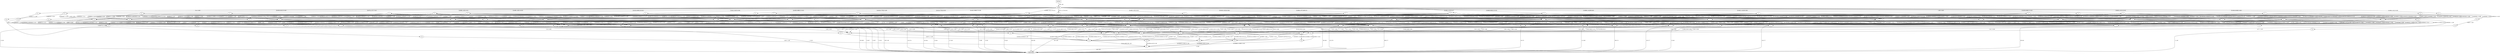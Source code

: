 digraph G {
  0 [label="T_1"];
  1 [label="T_1"];
  2 [label="T_1"];
  3 [label="T_1"];
  4 [label="T_1"];
  5 [label="T_1"];
  6 [label="T_1"];
  7 [label="T_1"];
  8 [label="T_1"];
  9 [label="T_1"];
  10 [label="T_1"];
  11 [label="T_1"];
  12 [label="T_1"];
  13 [label="T_1"];
  14 [label="T_1"];
  15 [label="T_1"];
  16 [label="T_1"];
  17 [label="T_1"];
  18 [label="T_1"];
  19 [label="T_1"];
  20 [label="T_1"];
  21 [label="T_1"];
  22 [label="T_1"];
  23 [label="T_1"];
  24 [label="T_1"];
  25 [label="T_3"];
  26 [label="T_3"];
  27 [label="T_3"];
  28 [label="T_3"];
  29 [label="T_3"];
  30 [label="T_3"];
  31 [label="T_3"];
  32 [label="T_3"];
  33 [label="T_3"];
  34 [label="T_3"];
  35 [label="T_3"];
  36 [label="T_3"];
  37 [label="T_3"];
  38 [label="T_3"];
  39 [label="T_3"];
  40 [label="T_3"];
  41 [label="T_3"];
  42 [label="T_3"];
  43 [label="T_3"];
  44 [label="T_3"];
  45 [label="T_3"];
  46 [label="T_3"];
  47 [label="T_3"];
  48 [label="T_3"];
  49 [label="T_3"];
  50 [label="T_3"];
  51 [label="T_3"];
  52 [label="T_3"];
  53 [label="T_3"];
  54 [label="T_3"];
  55 [label="T_3"];
  56 [label="T_3"];
  57 [label="T_4"];
  58 [label="T_4"];
  59 [label="T_4"];
  60 [label="T_4"];
  61 [label="T_4"];
  62 [label="T_4"];
  63 [label="T_4"];
  64 [label="T_4"];
  65 [label="T_4"];
  66 [label="T_4"];
  67 [label="T_4"];
  68 [label="T_4"];
  69 [label="T_4"];
  70 [label="T_4"];
  71 [label="T_4"];
  72 [label="T_4"];
  73 [label="T_4"];
  74 [label="T_4"];
  75 [label="T_4"];
  76 [label="T_4"];
  77 [label="T_4"];
  78 [label="T_4"];
  79 [label="T_4"];
  80 [label="T_4"];
  81 [label="T_4"];
  82 [label="T_4"];
  83 [label="T_4"];
  84 [label="T_4"];
  85 [label="T_4"];
  86 [label="T_4"];
  87 [label="T_4"];
  88 [label="T_5"];
  89 [label="T_5"];
  90 [label="T_5"];
  91 [label="T_5"];
  92 [label="T_5"];
  93 [label="T_5"];
  94 [label="T_5"];
  95 [label="T_5"];
  96 [label="T_5"];
  97 [label="T_5"];
  98 [label="T_6"];
  99 [label="T_6"];
  100 [label="T_6"];
  101 [label="T_6"];
  102 [label="T_6"];
  103 [label="T_7"];
  104 [label="initial"];
  105 [label="TERMINAL",shape=diamond];
  106 [label="INITIAL",shape=box];
0->29 [label="0.000277 1 1.00"];
1->54 [label="0.000498 1 1.00"];
2->41 [label="0.000313 1 0.33"];
2->46 [label="[0.000301,0.000419] 2 0.67"];
3->27 [label="0.000292 1 0.50"];
3->53 [label="0.000402 1 0.50"];
4->35 [label="0.0003 1 0.50"];
4->28 [label="0.000361 1 0.50"];
5->56 [label="0.000276 1 0.25"];
5->39 [label="1.32 1 0.25"];
5->54 [label="[0.000265,0.000452] 2 0.50"];
6->54 [label="0.000283 1 0.25"];
6->37 [label="0.000426 1 0.25"];
6->39 [label="[0.000296,0.000377] 2 0.50"];
7->26 [label="0.000253 1 0.33"];
7->36 [label="0.000291 1 0.33"];
7->39 [label="1.39 1 0.33"];
8->51 [label="0.000294 1 0.14"];
8->25 [label="0.000356 1 0.14"];
8->50 [label="[0.000247,0.000258] 2 0.29"];
8->56 [label="[0.000301,0.000487] 3 0.43"];
9->54 [label="0.000279 1 0.25"];
9->56 [label="0.000315 1 0.25"];
9->50 [label="0.000477 1 0.25"];
9->48 [label="0.000531 1 0.25"];
10->45 [label="0.000294 1 0.13"];
10->43 [label="0.000374 1 0.13"];
10->48 [label="0.000442 1 0.13"];
10->46 [label="[0.000291,0.000293] 2 0.25"];
10->56 [label="[0.000274,0.000378] 3 0.38"];
11->35 [label="0.000231 1 0.07"];
11->40 [label="0.000311 1 0.07"];
11->53 [label="0.000315 1 0.07"];
11->39 [label="0.000515 1 0.07"];
11->51 [label="[0.000283,0.000298] 2 0.14"];
11->56 [label="[0.000235,0.000711] 4 0.29"];
11->54 [label="[0.000239,0.000301] 4 0.29"];
12->49 [label="0.000243 1 0.08"];
12->42 [label="0.000261 1 0.08"];
12->32 [label="0.000318 1 0.08"];
12->54 [label="[0.000226,0.000312] 2 0.15"];
12->53 [label="[0.00026,0.000291] 2 0.15"];
12->56 [label="[0.000292,0.000313] 2 0.15"];
12->55 [label="[0.000276,0.000349] 4 0.31"];
13->50 [label="0.000279 1 0.08"];
13->46 [label="0.000292 1 0.08"];
13->48 [label="0.000302 1 0.08"];
13->49 [label="0.00045 1 0.08"];
13->53 [label="0.883 2 0.15"];
13->56 [label="[0.000278,0.000342] 3 0.23"];
13->54 [label="[0.000283,0.000603] 4 0.31"];
14->53 [label="0.000307 1 0.02"];
14->49 [label="0.000341 1 0.02"];
14->45 [label="[0.000252,0.000381] 3 0.05"];
14->39 [label="[0.000258,0.000268] 3 0.05"];
14->52 [label="[0.000251,0.000551] 8 0.14"];
14->54 [label="[0.000203,0.000608] 19 0.33"];
14->56 [label="[0.000245,0.000618] 22 0.38"];
14->57 [label="0.00044 1 0.02"];
15->50 [label="0.000304 1 0.08"];
15->55 [label="0.000307 1 0.08"];
15->32 [label="0.000311 1 0.08"];
15->44 [label="0.000323 1 0.08"];
15->53 [label="0.000372 1 0.08"];
15->56 [label="[0.000276,0.000305] 2 0.17"];
15->39 [label="[0.928,0.934] 2 0.17"];
15->54 [label="[0.000252,0.000262] 3 0.25"];
16->43 [label="0.000235 1 0.08"];
16->47 [label="0.000241 1 0.08"];
16->41 [label="0.000246 1 0.08"];
16->49 [label="0.000295 1 0.08"];
16->52 [label="0.00039 1 0.08"];
16->36 [label="0.000399 1 0.08"];
16->56 [label="[0.000208,0.00029] 2 0.17"];
16->54 [label="[0.000262,0.000369] 2 0.17"];
16->33 [label="[0.0003,0.892] 2 0.17"];
17->36 [label="0.000271 1 0.06"];
17->41 [label="0.00035 1 0.06"];
17->43 [label="0.000382 1 0.06"];
17->38 [label="0.000431 1 0.06"];
17->47 [label="0.000665 1 0.06"];
17->45 [label="0.000983 1 0.06"];
17->39 [label="0.835 1 0.06"];
17->51 [label="[0.000285,0.000309] 2 0.11"];
17->53 [label="[0.000223,0.82] 3 0.17"];
17->56 [label="[0.000291,0.00043] 3 0.17"];
17->54 [label="[0.000322,0.000383] 3 0.17"];
18->45 [label="0.000182 1 0.01"];
18->46 [label="0.000451 1 0.01"];
18->39 [label="[0.000237,0.000241] 2 0.03"];
18->52 [label="[0.000245,0.000436] 2 0.03"];
18->42 [label="[0.000252,0.000292] 2 0.03"];
18->48 [label="[0.000249,0.000333] 3 0.04"];
18->51 [label="[0.000262,0.000356] 3 0.04"];
18->47 [label="[0.000231,0.000535] 4 0.06"];
18->53 [label="[0.000243,0.000329] 4 0.06"];
18->54 [label="[0.000242,0.000339] 9 0.13"];
18->56 [label="[0.00025,0.000477] 17 0.25"];
18->55 [label="[0.000246,0.000351] 21 0.30"];
19->39 [label="0.000257 1 0.03"];
19->45 [label="0.000267 1 0.03"];
19->50 [label="0.000267 1 0.03"];
19->52 [label="0.000289 1 0.03"];
19->40 [label="0.000309 1 0.03"];
19->37 [label="0.000319 1 0.03"];
19->53 [label="[0.00025,0.000267] 2 0.06"];
19->43 [label="[0.000265,0.000329] 2 0.06"];
19->48 [label="[0.000285,0.000305] 2 0.06"];
19->55 [label="[0.00024,0.000526] 5 0.16"];
19->56 [label="[0.000265,0.000527] 5 0.16"];
19->54 [label="[0.000239,0.296] 9 0.29"];
20->39 [label="0.000244 1 0.02"];
20->51 [label="0.000245 1 0.02"];
20->40 [label="0.000315 1 0.02"];
20->43 [label="0.000458 1 0.02"];
20->49 [label="0.29 1 0.02"];
20->47 [label="[0.000291,0.000294] 2 0.05"];
20->31 [label="[0.000291,0.00032] 2 0.05"];
20->46 [label="[0.000311,0.000408] 2 0.05"];
20->52 [label="[0.000239,0.000331] 3 0.07"];
20->53 [label="[0.000254,0.000486] 5 0.12"];
20->56 [label="[0.000256,0.000442] 7 0.17"];
20->54 [label="[0.000257,0.000534] 7 0.17"];
20->55 [label="[0.000242,0.000314] 8 0.20"];
21->33 [label="0.000284 1 0.01"];
21->34 [label="[0.000234,0.000322] 2 0.01"];
21->45 [label="[0.000235,0.000267] 2 0.01"];
21->49 [label="[0.000326,0.000346] 2 0.01"];
21->41 [label="[0.000288,0.000534] 3 0.02"];
21->48 [label="[0.00024,0.000327] 4 0.02"];
21->51 [label="[0.000205,0.000452] 6 0.04"];
21->52 [label="[0.000255,0.000375] 6 0.04"];
21->39 [label="[0.000232,0.000368] 7 0.04"];
21->53 [label="[0.000272,0.323] 9 0.05"];
21->50 [label="[0.000247,0.000612] 10 0.06"];
21->54 [label="[0.00024,0.000535] 28 0.16"];
21->56 [label="[0.000225,0.000447] 39 0.23"];
21->55 [label="[0.000158,0.000534] 51 0.30"];
22->43 [label="0.000275 1 0.02"];
22->40 [label="0.000325 1 0.02"];
22->48 [label="0.000451 1 0.02"];
22->42 [label="0.000809 1 0.02"];
22->47 [label="[0.000246,0.000285] 2 0.03"];
22->41 [label="[0.000275,0.000336] 2 0.03"];
22->45 [label="[0.000279,0.000376] 2 0.03"];
22->49 [label="[0.000284,0.000307] 2 0.03"];
22->46 [label="[0.000201,0.000335] 3 0.05"];
22->52 [label="[0.000275,0.000406] 3 0.05"];
22->53 [label="[0.000244,0.000323] 5 0.08"];
22->55 [label="[0.000193,0.000537] 7 0.11"];
22->54 [label="[0.000251,0.000444] 12 0.19"];
22->56 [label="[0.00025,0.00048] 20 0.32"];
23->33 [label="0.000267 1 0.01"];
23->48 [label="0.000432 1 0.01"];
23->35 [label="[0.000229,0.000463] 2 0.01"];
23->45 [label="[0.00027,0.000277] 2 0.01"];
23->50 [label="[0.000315,0.0004] 2 0.01"];
23->34 [label="[0.000331,0.851] 2 0.01"];
23->52 [label="[0.000366,0.00046] 2 0.01"];
23->44 [label="[0.000223,0.000385] 3 0.02"];
23->46 [label="[0.000233,0.000338] 3 0.02"];
23->41 [label="[0.000263,0.000555] 3 0.02"];
23->42 [label="[0.000231,0.000313] 5 0.03"];
23->51 [label="[0.000264,0.000348] 5 0.03"];
23->49 [label="[0.000276,0.000317] 5 0.03"];
23->39 [label="[0.000286,0.000651] 5 0.03"];
23->47 [label="[0.000286,0.000597] 5 0.03"];
23->53 [label="[0.000215,0.000389] 15 0.09"];
23->54 [label="[0.000288,0.000701] 22 0.13"];
23->55 [label="[0.000243,0.000807] 33 0.20"];
23->56 [label="[0.000215,0.000747] 53 0.31"];
24->49 [label="0.000304 1 0.01"];
24->50 [label="0.000314 1 0.01"];
24->45 [label="0.000426 1 0.01"];
24->33 [label="0.915 1 0.01"];
24->46 [label="[0.000204,0.000302] 2 0.03"];
24->51 [label="[0.000205,0.000324] 2 0.03"];
24->52 [label="[0.000292,0.000296] 2 0.03"];
24->43 [label="[0.000319,0.000392] 2 0.03"];
24->38 [label="[0.000226,0.000285] 3 0.04"];
24->32 [label="[0.000232,0.000309] 3 0.04"];
24->37 [label="[0.000245,0.000335] 3 0.04"];
24->53 [label="[0.000252,0.000405] 3 0.04"];
24->44 [label="[0.000253,0.00032] 3 0.04"];
24->48 [label="[0.000269,0.000303] 3 0.04"];
24->40 [label="[0.000247,0.969] 4 0.05"];
24->47 [label="[0.00025,0.000415] 4 0.05"];
24->56 [label="[0.000238,0.00038] 11 0.15"];
24->54 [label="[0.000213,0.000437] 12 0.16"];
24->55 [label="[0.000264,0.000639] 14 0.19"];
25->58 [label="0.000332 1 1.00"];
26->60 [label="0.000772 1 1.00"];
27->79 [label="0.408 1 1.00"];
28->59 [label="0.481 1 1.00"];
29->61 [label="2.61 1 1.00"];
30->105 [label=" 1 1.00"];
31->67 [label="0.000588 1 0.50"];
31->87 [label="0.576 1 0.50"];
32->86 [label="0.0621 1 0.20"];
32->87 [label="[0.000369,0.000716] 2 0.40"];
32->80 [label="[0.000374,0.00039] 2 0.40"];
33->87 [label="0.0671 1 0.20"];
33->85 [label="[0.000242,0.000349] 2 0.40"];
33->61 [label="[0.000295,0.363] 2 0.40"];
34->77 [label="0.000408 1 0.25"];
34->84 [label="0.456 1 0.25"];
34->87 [label="[0.000301,0.0782] 2 0.50"];
35->87 [label="0.36 1 0.25"];
35->62 [label="0.426 1 0.25"];
35->85 [label="[0.37,0.468] 2 0.50"];
36->63 [label="0.000377 1 0.33"];
36->61 [label="0.000624 1 0.33"];
36->81 [label="0.401 1 0.33"];
37->76 [label="0.000306 1 0.20"];
37->77 [label="0.000351 1 0.20"];
37->74 [label="0.000443 1 0.20"];
37->87 [label="[0.000353,0.000399] 2 0.40"];
38->87 [label="0.000412 1 0.25"];
38->69 [label="0.000463 1 0.25"];
38->82 [label="0.000477 1 0.25"];
38->76 [label="0.465 1 0.25"];
39->84 [label="0.0905 1 0.04"];
39->63 [label="[0.00035,0.000453] 2 0.07"];
39->61 [label="[0.000313,0.0607] 5 0.19"];
39->70 [label="[0.000325,0.0668] 5 0.19"];
39->87 [label="[0.000245,0.000574] 14 0.52"];
40->83 [label="0.00033 1 0.13"];
40->74 [label="0.000374 1 0.13"];
40->61 [label="0.0734 1 0.13"];
40->75 [label="[0.000402,0.000404] 2 0.25"];
40->87 [label="[0.000275,0.0603] 3 0.38"];
41->77 [label="0.000322 1 0.09"];
41->72 [label="0.000445 1 0.09"];
41->85 [label="0.627 1 0.09"];
41->61 [label="[0.000264,0.000294] 2 0.18"];
41->86 [label="[0.000349,0.000464] 2 0.18"];
41->87 [label="[0.000361,0.448] 4 0.36"];
42->78 [label="0.000299 1 0.11"];
42->72 [label="0.000342 1 0.11"];
42->85 [label="0.381 1 0.11"];
42->64 [label="0.56 1 0.11"];
42->77 [label="[0.000311,0.423] 2 0.22"];
42->87 [label="[0.000314,0.0743] 3 0.33"];
43->81 [label="0.000327 1 0.11"];
43->75 [label="0.000357 1 0.11"];
43->72 [label="0.000411 1 0.11"];
43->85 [label="0.00049 1 0.11"];
43->87 [label="[0.000397,0.476] 2 0.22"];
43->61 [label="[0.000354,0.000373] 3 0.33"];
44->87 [label="0.000336 1 0.14"];
44->79 [label="0.000342 1 0.14"];
44->84 [label="0.000378 1 0.14"];
44->66 [label="0.433 1 0.14"];
44->72 [label="0.522 1 0.14"];
44->83 [label="[0.000325,0.000366] 2 0.29"];
45->63 [label="0.000392 1 0.07"];
45->77 [label="0.0549 1 0.07"];
45->87 [label="0.0758 1 0.07"];
45->82 [label="[0.000392,0.477] 2 0.14"];
45->61 [label="[0.000288,0.169] 3 0.21"];
45->70 [label="[0.000338,0.44] 3 0.21"];
45->85 [label="[0.000339,0.452] 3 0.21"];
46->77 [label="0.000302 1 0.06"];
46->76 [label="0.000314 1 0.06"];
46->61 [label="0.0517 1 0.06"];
46->73 [label="0.51 1 0.06"];
46->86 [label="0.531 1 0.06"];
46->67 [label="0.544 1 0.06"];
46->85 [label="[0.000324,0.421] 4 0.25"];
46->87 [label="[0.000318,0.0981] 6 0.38"];
47->82 [label="0.000385 1 0.05"];
47->78 [label="0.000427 1 0.05"];
47->62 [label="0.411 1 0.05"];
47->71 [label="0.465 1 0.05"];
47->70 [label="[0.000372,0.44] 2 0.11"];
47->86 [label="[0.392,0.565] 2 0.11"];
47->85 [label="[0.397,0.405] 2 0.11"];
47->69 [label="[0.000327,0.000737] 3 0.16"];
47->87 [label="[0.000325,0.000801] 6 0.32"];
48->71 [label="0.000347 1 0.06"];
48->70 [label="0.000376 1 0.06"];
48->63 [label="0.0648 1 0.06"];
48->77 [label="0.42 1 0.06"];
48->82 [label="[0.000289,0.000328] 2 0.12"];
48->73 [label="[0.00041,0.0683] 2 0.12"];
48->86 [label="[0.000463,0.419] 2 0.12"];
48->61 [label="[0.000236,0.000442] 3 0.18"];
48->87 [label="[0.000236,0.00056] 4 0.24"];
49->85 [label="0.000322 1 0.07"];
49->71 [label="0.000369 1 0.07"];
49->82 [label="0.0004 1 0.07"];
49->86 [label="0.000575 1 0.07"];
49->77 [label="0.438 1 0.07"];
49->80 [label="0.444 1 0.07"];
49->70 [label="[0.000387,0.0809] 2 0.13"];
49->61 [label="[0.000406,0.078] 3 0.20"];
49->87 [label="[0.000232,0.000504] 4 0.27"];
50->78 [label="0.000307 1 0.05"];
50->66 [label="0.000322 1 0.05"];
50->83 [label="0.000375 1 0.05"];
50->61 [label="0.000489 1 0.05"];
50->70 [label="0.415 1 0.05"];
50->65 [label="0.514 1 0.05"];
50->85 [label="[0.000418,0.00042] 2 0.11"];
50->86 [label="[0.000427,0.412] 3 0.16"];
50->82 [label="[0.000331,0.402] 4 0.21"];
50->87 [label="[0.000423,0.556] 4 0.21"];
51->77 [label="0.000347 1 0.05"];
51->71 [label="0.0608 1 0.05"];
51->64 [label="0.0852 1 0.05"];
51->86 [label="0.46 1 0.05"];
51->83 [label="0.466 1 0.05"];
51->62 [label="0.47 1 0.05"];
51->61 [label="[0.0003,0.093] 2 0.09"];
51->76 [label="[0.000391,0.0686] 2 0.09"];
51->85 [label="[0.000336,0.474] 3 0.14"];
51->70 [label="[0.000394,0.478] 4 0.18"];
51->87 [label="[0.000278,0.0744] 5 0.23"];
52->78 [label="0.000333 1 0.04"];
52->77 [label="0.000359 1 0.04"];
52->62 [label="0.00036 1 0.04"];
52->70 [label="0.000376 1 0.04"];
52->72 [label="0.000379 1 0.04"];
52->80 [label="0.392 1 0.04"];
52->61 [label="0.542 1 0.04"];
52->71 [label="[0.000258,0.000504] 2 0.07"];
52->85 [label="[0.000354,0.42] 2 0.07"];
52->86 [label="[0.000354,0.061] 2 0.07"];
52->82 [label="[0.000274,0.466] 5 0.18"];
52->87 [label="[0.00031,0.435] 10 0.36"];
53->64 [label="0.000317 1 0.02"];
53->62 [label="0.000329 1 0.02"];
53->63 [label="0.000361 1 0.02"];
53->65 [label="0.000476 1 0.02"];
53->83 [label="[0.000287,0.14] 2 0.04"];
53->70 [label="[0.000334,0.000349] 2 0.04"];
53->84 [label="[0.000362,0.000371] 2 0.04"];
53->71 [label="[0.000285,0.0713] 3 0.06"];
53->82 [label="[0.000464,0.000641] 3 0.06"];
53->85 [label="[0.000298,0.000679] 6 0.11"];
53->86 [label="[0.000255,0.00053] 9 0.17"];
53->61 [label="[0.000255,0.589] 9 0.17"];
53->87 [label="[0.000245,0.0718] 14 0.26"];
54->62 [label="0.000488 1 0.01"];
54->65 [label="0.000546 1 0.01"];
54->73 [label="[0.000307,0.000483] 2 0.01"];
54->83 [label="[0.000314,0.000434] 2 0.01"];
54->64 [label="[0.000496,0.0844] 2 0.01"];
54->71 [label="[0.000291,0.000577] 3 0.02"];
54->78 [label="[0.00052,0.536] 3 0.02"];
54->72 [label="[0.000268,0.0701] 4 0.03"];
54->84 [label="[0.00027,0.456] 6 0.04"];
54->77 [label="[0.000313,0.461] 7 0.05"];
54->82 [label="[0.000351,0.454] 9 0.06"];
54->70 [label="[0.00029,0.588] 10 0.07"];
54->86 [label="[0.000271,0.0875] 14 0.10"];
54->61 [label="[0.000273,0.425] 14 0.10"];
54->85 [label="[0.000287,0.104] 16 0.11"];
54->87 [label="[0.000257,0.538] 47 0.33"];
55->68 [label="0.000494 1 0.01"];
55->72 [label="0.0597 1 0.01"];
55->64 [label="[0.00036,0.458] 2 0.01"];
55->78 [label="[0.000366,0.419] 2 0.01"];
55->63 [label="[0.000373,0.447] 2 0.01"];
55->81 [label="[0.000432,0.00068] 2 0.01"];
55->84 [label="[0.000356,0.0682] 3 0.02"];
55->73 [label="[0.000359,0.427] 3 0.02"];
55->82 [label="[0.000454,0.47] 3 0.02"];
55->83 [label="[0.000324,0.0608] 4 0.03"];
55->71 [label="[0.000458,0.549] 4 0.03"];
55->76 [label="[0.000293,0.000494] 5 0.03"];
55->62 [label="[0.000316,0.448] 5 0.03"];
55->79 [label="[0.000387,0.000524] 5 0.03"];
55->86 [label="[0.000486,0.49] 6 0.04"];
55->70 [label="[0.000288,0.488] 7 0.05"];
55->77 [label="[0.000356,0.477] 7 0.05"];
55->85 [label="[0.000289,0.602] 17 0.12"];
55->61 [label="[0.000302,0.508] 25 0.17"];
55->87 [label="[0.000316,0.525] 40 0.28"];
56->68 [label="0.000279 1 0.01"];
56->64 [label="0.000302 1 0.01"];
56->66 [label="0.000392 1 0.01"];
56->80 [label="0.406 1 0.01"];
56->74 [label="0.419 1 0.01"];
56->62 [label="0.456 1 0.01"];
56->82 [label="[0.0753,0.491] 2 0.01"];
56->63 [label="[0.000327,0.000395] 3 0.02"];
56->72 [label="[0.000341,0.00072] 3 0.02"];
56->71 [label="[0.000354,0.0479] 3 0.02"];
56->73 [label="[0.000291,0.0635] 4 0.02"];
56->78 [label="[0.000322,0.542] 4 0.02"];
56->84 [label="[0.000305,0.0656] 5 0.03"];
56->83 [label="[0.000347,0.535] 7 0.04"];
56->77 [label="[0.000267,0.584] 11 0.06"];
56->86 [label="[0.000274,0.0688] 11 0.06"];
56->76 [label="[0.000297,0.000515] 11 0.06"];
56->70 [label="[0.000234,0.48] 16 0.08"];
56->85 [label="[0.000255,0.485] 25 0.13"];
56->61 [label="[0.000266,0.511] 26 0.13"];
56->87 [label="[0.000248,0.55] 61 0.31"];
57->30 [label="0.000281 1 1.00"];
58->90 [label="2.17 1 1.00"];
59->95 [label="4.27 1 1.00"];
60->103 [label="19.9 1 1.00"];
61->105 [label=" 103 1.00"];
62->97 [label="3.39 1 0.08"];
62->105 [label=" 11 0.92"];
63->97 [label="3.13 1 0.09"];
63->105 [label=" 10 0.91"];
64->97 [label="3.48 1 0.13"];
64->105 [label=" 7 0.88"];
65->94 [label="3.38 1 0.33"];
65->105 [label=" 2 0.67"];
66->97 [label="3.76 1 0.33"];
66->105 [label=" 2 0.67"];
67->95 [label="2.41 1 0.50"];
67->97 [label="3.54 1 0.50"];
68->97 [label="3.84 1 0.50"];
68->105 [label=" 1 0.50"];
69->97 [label="[3.34,4.12] 2 0.50"];
69->105 [label=" 2 0.50"];
70->97 [label="[2.54,3.1] 8 0.15"];
70->105 [label=" 46 0.85"];
71->94 [label="2.52 1 0.05"];
71->97 [label="[2.54,3.46] 3 0.16"];
71->105 [label=" 15 0.79"];
72->96 [label="3.59 1 0.08"];
72->97 [label="[3.63,3.64] 2 0.15"];
72->105 [label=" 10 0.77"];
73->92 [label="3.59 1 0.08"];
73->97 [label="[3.08,3.57] 2 0.17"];
73->105 [label=" 9 0.75"];
74->90 [label="2.39 1 0.33"];
74->97 [label="2.54 1 0.33"];
74->105 [label=" 1 0.33"];
75->88 [label="2.4 1 0.33"];
75->90 [label="2.43 1 0.33"];
75->105 [label=" 1 0.33"];
76->94 [label="[3.16,3.46] 2 0.10"];
76->96 [label="[3.8,3.82] 2 0.10"];
76->105 [label=" 17 0.81"];
77->96 [label="[2.96,3.24] 3 0.08"];
77->97 [label="[2.75,3.25] 4 0.11"];
77->105 [label=" 29 0.81"];
78->96 [label="2.56 1 0.08"];
78->92 [label="2.7 1 0.08"];
78->97 [label="3.18 1 0.08"];
78->105 [label=" 10 0.77"];
79->92 [label="2.7 1 0.14"];
79->93 [label="3.93 1 0.14"];
79->97 [label="[4,4.01] 2 0.29"];
79->105 [label=" 3 0.43"];
80->97 [label="2.46 1 0.20"];
80->96 [label="2.46 1 0.20"];
80->94 [label="3.1 1 0.20"];
80->105 [label=" 2 0.40"];
81->97 [label="2.66 1 0.25"];
81->94 [label="3.3 1 0.25"];
81->91 [label="3.92 1 0.25"];
81->105 [label=" 1 0.25"];
82->94 [label="2.5 1 0.03"];
82->89 [label="2.82 1 0.03"];
82->93 [label="3.24 1 0.03"];
82->97 [label="[3.14,3.21] 2 0.06"];
82->105 [label=" 28 0.85"];
83->92 [label="3.22 1 0.05"];
83->91 [label="3.3 1 0.05"];
83->90 [label="3.32 1 0.05"];
83->97 [label="3.32 1 0.05"];
83->105 [label=" 16 0.80"];
84->89 [label="2.51 1 0.05"];
84->96 [label="2.7 1 0.05"];
84->91 [label="2.9 1 0.05"];
84->97 [label="[2.73,2.83] 2 0.11"];
84->105 [label=" 14 0.74"];
85->89 [label="3.15 1 0.01"];
85->96 [label="3.31 1 0.01"];
85->93 [label="[3.19,3.25] 2 0.02"];
85->91 [label="[2.51,3.27] 4 0.05"];
85->97 [label="[2.87,3.38] 12 0.14"];
85->105 [label=" 68 0.77"];
86->94 [label="2.56 1 0.02"];
86->93 [label="2.91 1 0.02"];
86->89 [label="3.21 1 0.02"];
86->95 [label="3.53 1 0.02"];
86->96 [label="[2.84,3.49] 3 0.05"];
86->97 [label="[2.56,3.52] 9 0.16"];
86->105 [label=" 39 0.71"];
87->89 [label="2.49 1 0.00"];
87->95 [label="2.8 1 0.00"];
87->91 [label="[2.49,2.95] 3 0.01"];
87->90 [label="[2.49,3.11] 5 0.02"];
87->93 [label="[2.56,3.09] 6 0.03"];
87->94 [label="[2.69,3.12] 6 0.03"];
87->96 [label="[2.58,3.15] 11 0.05"];
87->97 [label="[2.55,3.17] 15 0.06"];
87->105 [label=" 191 0.80"];
88->101 [label="0.0371 1 1.00"];
89->101 [label="[0.0268,0.0455] 5 1.00"];
90->101 [label="[0.0322,0.0558] 9 1.00"];
91->101 [label="[0.0285,0.0381] 10 1.00"];
92->100 [label="[0.00144,0.0315] 2 0.50"];
92->101 [label="[0.0309,0.0333] 2 0.50"];
93->102 [label="0.0308 1 0.09"];
93->100 [label="[0.0334,0.0592] 2 0.18"];
93->101 [label="[0.0336,0.0433] 8 0.73"];
94->100 [label="0.0549 1 0.07"];
94->102 [label="0.0799 1 0.07"];
94->99 [label="[0.0321,0.0333] 2 0.14"];
94->101 [label="[0.0269,0.0434] 10 0.71"];
95->102 [label="0.00198 1 0.25"];
95->101 [label="0.0307 1 0.25"];
95->98 [label="0.0335 1 0.25"];
95->100 [label="0.0353 1 0.25"];
96->98 [label="[0.0015,0.0348] 2 0.08"];
96->102 [label="[0.00197,0.0374] 3 0.13"];
96->100 [label="[0.00152,0.0292] 5 0.21"];
96->101 [label="[0.0252,0.0618] 14 0.58"];
97->99 [label="[0.0024,0.0334] 4 0.05"];
97->102 [label="[0.0286,0.041] 10 0.14"];
97->100 [label="[0.0272,0.0418] 11 0.15"];
97->101 [label="[0.026,0.0472] 49 0.66"];
98->103 [label="[0.000611,3.89] 3 1.00"];
99->103 [label="[0.0339,4.41] 6 1.00"];
100->103 [label="[0.000622,4.49] 22 1.00"];
101->103 [label="[3.04,4.69] 109 1.00"];
102->103 [label="[0.000669,4.48] 15 0.94"];
102->105 [label=" 1 0.06"];
103->105 [label=" 156 1.00"];
104->0 [label="0.4 1 0.00"];
104->1 [label="1.49 1 0.00"];
104->4 [label="[0.162,0.529] 2 0.00"];
104->3 [label="[0.503,0.779] 2 0.00"];
104->7 [label="[0.353,0.521] 3 0.00"];
104->2 [label="[0.365,1.01] 3 0.00"];
104->9 [label="[0.403,1.32] 4 0.01"];
104->5 [label="[0.52,0.774] 4 0.01"];
104->6 [label="[0.688,1.43] 4 0.01"];
104->8 [label="[0.674,1.27] 7 0.01"];
104->10 [label="[0.47,1.17] 8 0.01"];
104->16 [label="[0.429,0.949] 12 0.02"];
104->15 [label="[0.636,0.986] 12 0.02"];
104->12 [label="[0.632,1.22] 13 0.02"];
104->13 [label="[0.646,0.855] 13 0.02"];
104->11 [label="[0.498,1.29] 14 0.02"];
104->17 [label="[0.532,0.903] 18 0.02"];
104->19 [label="[0.44,1.24] 31 0.04"];
104->20 [label="[0.519,1.15] 41 0.05"];
104->14 [label="[0.392,1.4] 58 0.07"];
104->22 [label="[0.442,1.14] 62 0.08"];
104->18 [label="[0.388,1.14] 69 0.09"];
104->24 [label="[0.481,0.969] 75 0.09"];
104->23 [label="[0.384,1.07] 169 0.21"];
104->21 [label="[0.388,1.25] 170 0.21"];
106->104 [label=" 796 1.00"];
}
